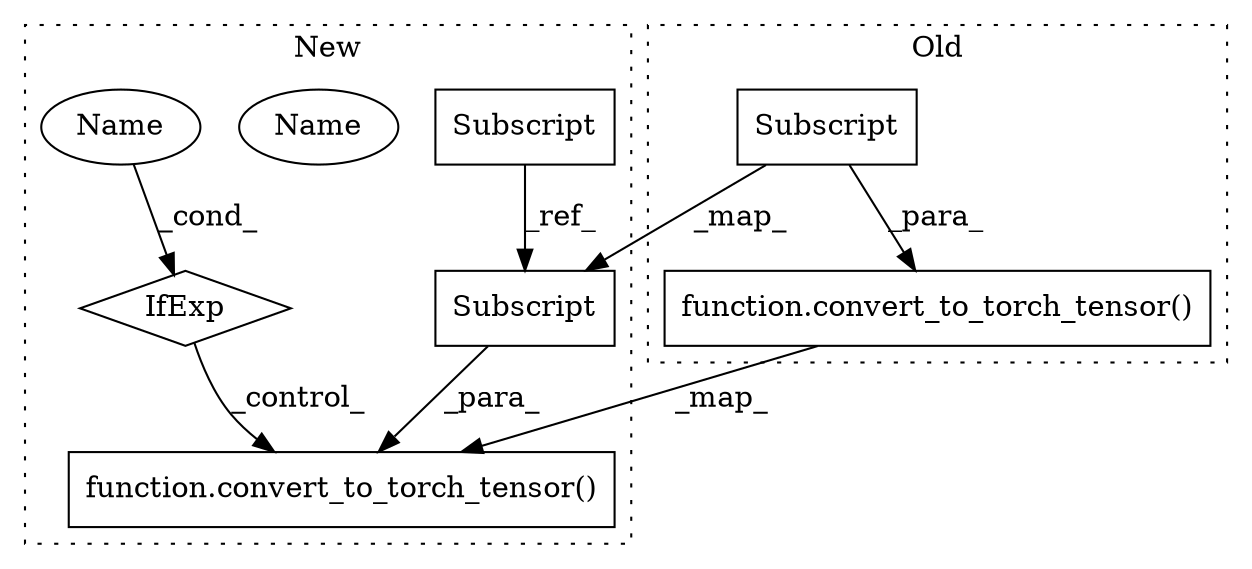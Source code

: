 digraph G {
subgraph cluster0 {
1 [label="function.convert_to_torch_tensor()" a="75" s="4217,4308" l="45,1" shape="box"];
8 [label="Subscript" a="63" s="4262,0" l="31,0" shape="box"];
label = "Old";
style="dotted";
}
subgraph cluster1 {
2 [label="function.convert_to_torch_tensor()" a="75" s="4484,4575" l="45,1" shape="box"];
3 [label="Subscript" a="63" s="4112,0" l="31,0" shape="box"];
4 [label="IfExp" a="51" s="4576,4596" l="4,6" shape="diamond"];
5 [label="Name" a="87" s="4580" l="16" shape="ellipse"];
6 [label="Name" a="87" s="4580" l="16" shape="ellipse"];
7 [label="Subscript" a="63" s="4529,0" l="31,0" shape="box"];
label = "New";
style="dotted";
}
1 -> 2 [label="_map_"];
3 -> 7 [label="_ref_"];
4 -> 2 [label="_control_"];
6 -> 4 [label="_cond_"];
7 -> 2 [label="_para_"];
8 -> 1 [label="_para_"];
8 -> 7 [label="_map_"];
}
